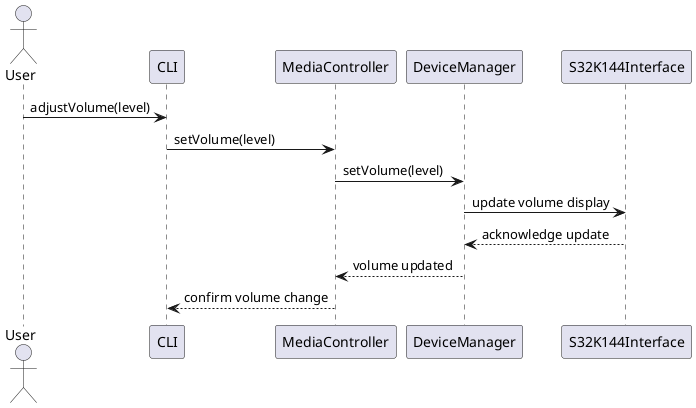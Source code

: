 @startuml
actor User
participant "CLI" as CLI
participant "MediaController" as MediaCtrl
participant "DeviceManager" as DeviceMgr
participant "S32K144Interface" as S32K144

User -> CLI : adjustVolume(level)
CLI -> MediaCtrl : setVolume(level)
MediaCtrl -> DeviceMgr : setVolume(level)
DeviceMgr -> S32K144 : update volume display
S32K144 --> DeviceMgr : acknowledge update
DeviceMgr --> MediaCtrl : volume updated
MediaCtrl --> CLI : confirm volume change
@enduml

